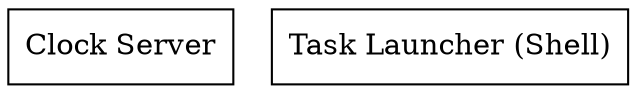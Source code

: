 digraph tasks {

  node [shape = record];

  clock_server  [label = "Clock Server"];
  task_launcher [label = "Task Launcher (Shell)"];

}

